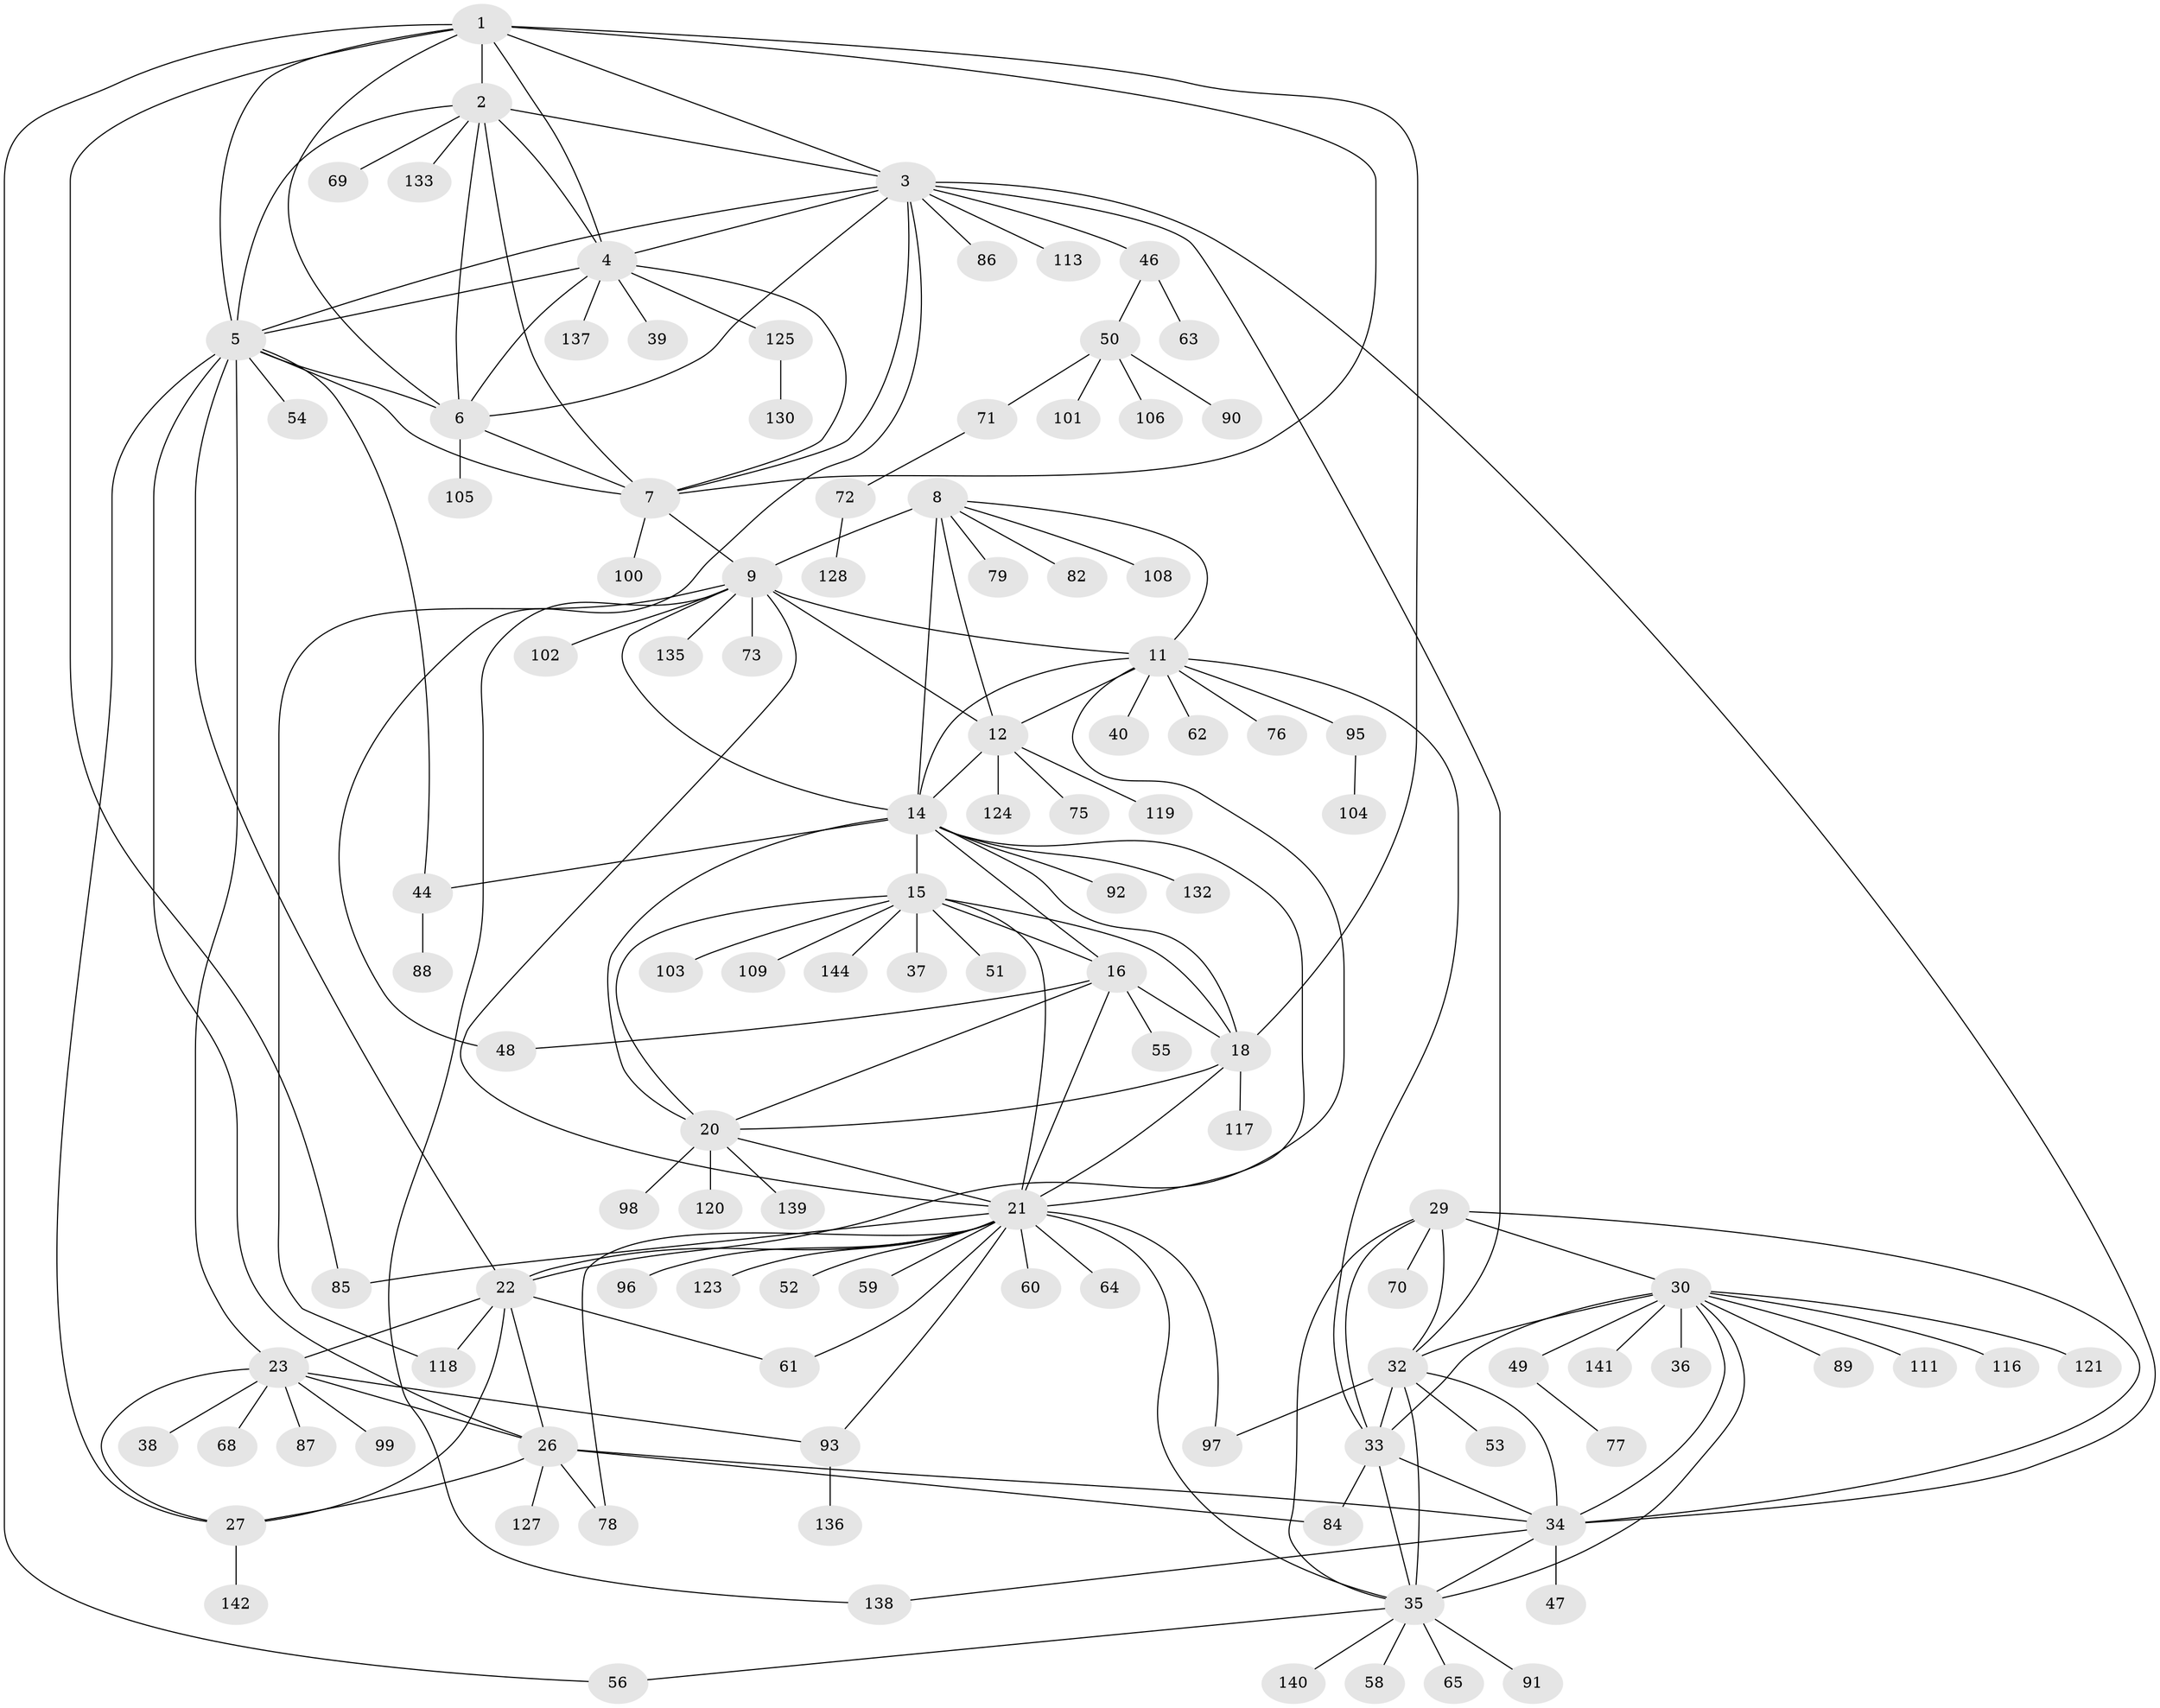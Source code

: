 // original degree distribution, {10: 0.041666666666666664, 9: 0.05555555555555555, 13: 0.020833333333333332, 7: 0.041666666666666664, 8: 0.04861111111111111, 17: 0.006944444444444444, 11: 0.020833333333333332, 6: 0.013888888888888888, 1: 0.5833333333333334, 2: 0.10416666666666667, 3: 0.05555555555555555, 5: 0.006944444444444444}
// Generated by graph-tools (version 1.1) at 2025/11/02/27/25 16:11:35]
// undirected, 113 vertices, 178 edges
graph export_dot {
graph [start="1"]
  node [color=gray90,style=filled];
  1 [super="+112"];
  2 [super="+67"];
  3 [super="+41"];
  4 [super="+42"];
  5 [super="+24"];
  6 [super="+45"];
  7 [super="+107"];
  8 [super="+10"];
  9 [super="+13"];
  11 [super="+74"];
  12;
  14 [super="+17"];
  15 [super="+19"];
  16;
  18;
  20 [super="+66"];
  21 [super="+81"];
  22 [super="+126"];
  23 [super="+25"];
  26 [super="+28"];
  27 [super="+43"];
  29;
  30 [super="+31"];
  32 [super="+80"];
  33 [super="+115"];
  34 [super="+94"];
  35 [super="+83"];
  36;
  37;
  38;
  39;
  40 [super="+57"];
  44;
  46;
  47;
  48;
  49 [super="+114"];
  50 [super="+122"];
  51;
  52;
  53;
  54;
  55;
  56;
  58;
  59;
  60;
  61;
  62;
  63;
  64;
  65;
  68;
  69;
  70;
  71;
  72 [super="+129"];
  73;
  75;
  76;
  77;
  78;
  79;
  82;
  84;
  85 [super="+131"];
  86;
  87;
  88;
  89;
  90;
  91;
  92;
  93 [super="+143"];
  95 [super="+134"];
  96;
  97;
  98;
  99 [super="+110"];
  100;
  101;
  102;
  103;
  104;
  105;
  106;
  108;
  109;
  111;
  113;
  116;
  117;
  118;
  119;
  120;
  121;
  123;
  124;
  125;
  127;
  128;
  130;
  132;
  133;
  135;
  136;
  137;
  138;
  139;
  140;
  141;
  142;
  144;
  1 -- 2;
  1 -- 3;
  1 -- 4;
  1 -- 5;
  1 -- 6;
  1 -- 7;
  1 -- 18;
  1 -- 56;
  1 -- 85;
  2 -- 3;
  2 -- 4;
  2 -- 5;
  2 -- 6;
  2 -- 7;
  2 -- 69;
  2 -- 133;
  3 -- 4;
  3 -- 5;
  3 -- 6;
  3 -- 7;
  3 -- 32;
  3 -- 46;
  3 -- 48;
  3 -- 86;
  3 -- 113;
  3 -- 34;
  4 -- 5;
  4 -- 6;
  4 -- 7;
  4 -- 39;
  4 -- 125;
  4 -- 137;
  5 -- 6;
  5 -- 7;
  5 -- 44;
  5 -- 22;
  5 -- 23 [weight=2];
  5 -- 54;
  5 -- 26 [weight=2];
  5 -- 27;
  6 -- 7;
  6 -- 105;
  7 -- 9;
  7 -- 100;
  8 -- 9 [weight=4];
  8 -- 11 [weight=2];
  8 -- 12 [weight=2];
  8 -- 14 [weight=2];
  8 -- 108;
  8 -- 79;
  8 -- 82;
  9 -- 11 [weight=2];
  9 -- 12 [weight=2];
  9 -- 14 [weight=2];
  9 -- 73;
  9 -- 102;
  9 -- 135;
  9 -- 138;
  9 -- 21;
  9 -- 118;
  11 -- 12;
  11 -- 14;
  11 -- 22;
  11 -- 33;
  11 -- 40;
  11 -- 62;
  11 -- 76;
  11 -- 95;
  12 -- 14;
  12 -- 75;
  12 -- 119;
  12 -- 124;
  14 -- 132;
  14 -- 44;
  14 -- 15 [weight=2];
  14 -- 16;
  14 -- 18;
  14 -- 20;
  14 -- 21;
  14 -- 92;
  15 -- 16 [weight=2];
  15 -- 18 [weight=2];
  15 -- 20 [weight=2];
  15 -- 21 [weight=2];
  15 -- 37;
  15 -- 103;
  15 -- 109;
  15 -- 144;
  15 -- 51;
  16 -- 18;
  16 -- 20;
  16 -- 21;
  16 -- 48;
  16 -- 55;
  18 -- 20;
  18 -- 21;
  18 -- 117;
  20 -- 21;
  20 -- 98;
  20 -- 120;
  20 -- 139;
  21 -- 22;
  21 -- 35;
  21 -- 52;
  21 -- 59;
  21 -- 60;
  21 -- 61;
  21 -- 64;
  21 -- 78;
  21 -- 96;
  21 -- 97;
  21 -- 85;
  21 -- 123;
  21 -- 93;
  22 -- 23 [weight=2];
  22 -- 26 [weight=2];
  22 -- 27;
  22 -- 61;
  22 -- 118;
  23 -- 26 [weight=4];
  23 -- 27 [weight=2];
  23 -- 99;
  23 -- 68;
  23 -- 38;
  23 -- 87;
  23 -- 93;
  26 -- 27 [weight=2];
  26 -- 84;
  26 -- 34;
  26 -- 78;
  26 -- 127;
  27 -- 142;
  29 -- 30 [weight=2];
  29 -- 32;
  29 -- 33;
  29 -- 34;
  29 -- 35;
  29 -- 70;
  30 -- 32 [weight=2];
  30 -- 33 [weight=2];
  30 -- 34 [weight=2];
  30 -- 35 [weight=2];
  30 -- 36;
  30 -- 89;
  30 -- 111;
  30 -- 116;
  30 -- 141;
  30 -- 49;
  30 -- 121;
  32 -- 33;
  32 -- 34;
  32 -- 35;
  32 -- 53;
  32 -- 97;
  33 -- 34;
  33 -- 35;
  33 -- 84;
  34 -- 35;
  34 -- 47;
  34 -- 138;
  35 -- 56;
  35 -- 58;
  35 -- 65;
  35 -- 91;
  35 -- 140;
  44 -- 88;
  46 -- 50;
  46 -- 63;
  49 -- 77;
  50 -- 71;
  50 -- 90;
  50 -- 101;
  50 -- 106;
  71 -- 72;
  72 -- 128;
  93 -- 136;
  95 -- 104;
  125 -- 130;
}
